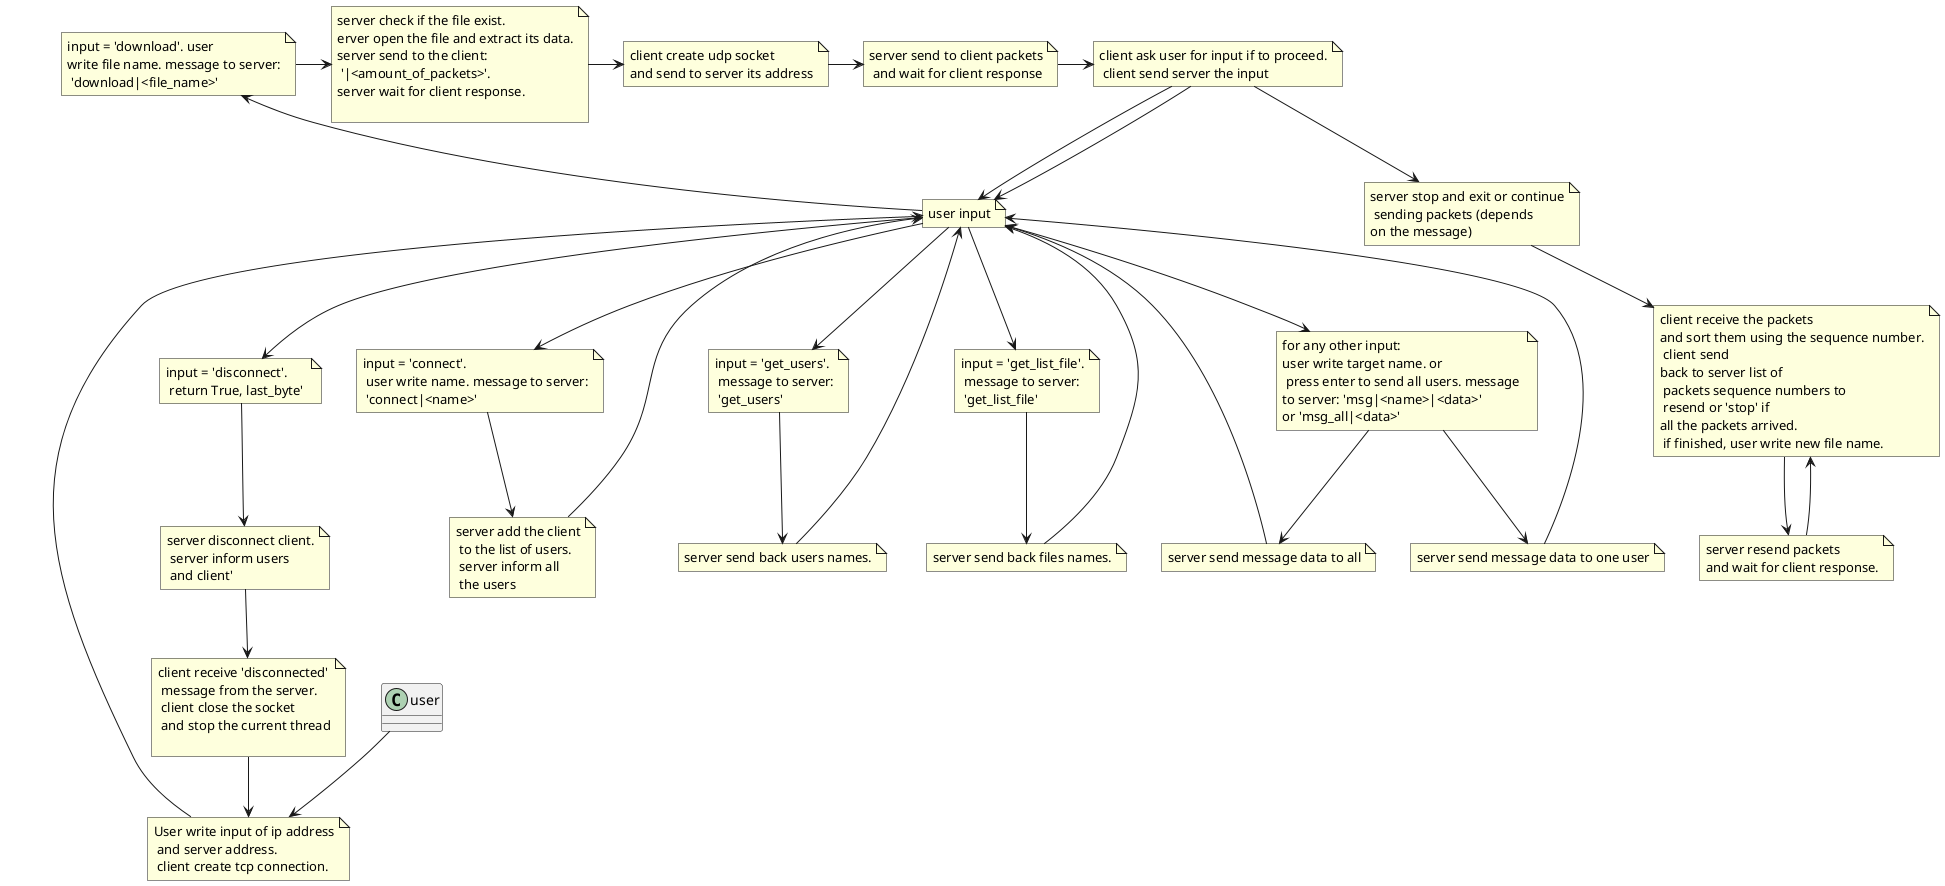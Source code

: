 @startuml
'https://plantuml.com/use-case-diagram




note "User write input of ip address\n and server address.\n client create tcp connection." as a1
note "user input" as a2

note "input = 'disconnect'.\n return True, last_byte' " as disconnect1
note "server disconnect client.\n server inform users \n and client'" as disconnect2
note "client receive 'disconnected'\n message from the server.\n client close the socket\n and stop the current thread\n" as disconnect3

user --> a1
a1 --> a2
a2 --> disconnect1
disconnect1 --> disconnect2
disconnect2 --> disconnect3
disconnect3 --> a1


note "input = 'connect'.\n user write name. message to server:\n 'connect|<name>'" as connect1
note "server add the client\n to the list of users.\n server inform all \n the users" as connect2

a2 --> connect1
connect1 --> connect2
connect2 --> a2


note "input = 'get_users'.\n message to server:\n 'get_users'" as get_users1
note "server send back users names." as get_users2

a2 --> get_users1
get_users1 --> get_users2
get_users2 --> a2


note "input = 'get_list_file'.\n message to server:\n 'get_list_file'" as get_files1
note "server send back files names." as get_files2

a2 --> get_files1
get_files1 --> get_files2
get_files2 --> a2


note "input = 'download'. user \nwrite file name. message to server:\n 'download|<file_name>'" as download1
note "server check if the file exist.\n\server open the file and extract its data.\nserver send to the client:\n '|<amount_of_packets>'.\nserver wait for client response.\n" as download2
note "client create udp socket\nand send to server its address" as download3
note "server send to client packets\n and wait for client response" as download4
note "client ask user for input if to proceed.\n client send server the input" as download5
note "server stop and exit or continue\n sending packets (depends\non the message)" as download6
note "client receive the packets\nand sort them using the sequence number.\n client send\nback to server list of\n packets sequence numbers to\n resend or 'stop' if\nall the packets arrived.\n if finished, user write new file name." as download7
note "server resend packets\nand wait for client response." as download8

a2 --> download1
download1 -> download2
download2 -> download3
download3 -> download4
download4 -> download5
download5 --> download6
download5 --> a2
download6 --> download7
download7 --> download8
download8 --> download7
download5 --> a2


note "for any other input:\nuser write target name. or\n press enter to send all users. message \nto server: 'msg|<name>|<data>'\nor 'msg_all|<data>'" as msg1
note "server send message data to all" as msg2
note "server send message data to one user" as msg3


a2 --> msg1
msg1 --> msg2
msg1 --> msg3
msg2 --> a2
msg3 --> a2

@enduml